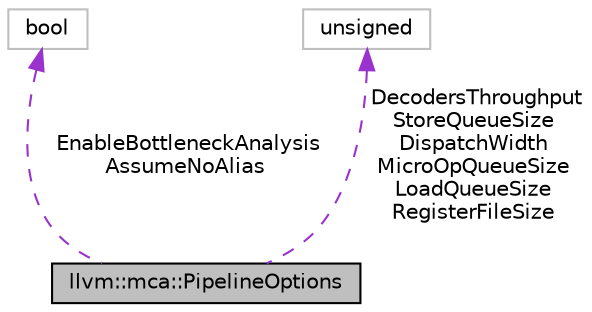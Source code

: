digraph "llvm::mca::PipelineOptions"
{
 // LATEX_PDF_SIZE
  bgcolor="transparent";
  edge [fontname="Helvetica",fontsize="10",labelfontname="Helvetica",labelfontsize="10"];
  node [fontname="Helvetica",fontsize="10",shape=record];
  Node1 [label="llvm::mca::PipelineOptions",height=0.2,width=0.4,color="black", fillcolor="grey75", style="filled", fontcolor="black",tooltip="This is a convenience struct to hold the parameters necessary for creating the pre-built \"default\" ou..."];
  Node2 -> Node1 [dir="back",color="darkorchid3",fontsize="10",style="dashed",label=" EnableBottleneckAnalysis\nAssumeNoAlias" ,fontname="Helvetica"];
  Node2 [label="bool",height=0.2,width=0.4,color="grey75",tooltip=" "];
  Node3 -> Node1 [dir="back",color="darkorchid3",fontsize="10",style="dashed",label=" DecodersThroughput\nStoreQueueSize\nDispatchWidth\nMicroOpQueueSize\nLoadQueueSize\nRegisterFileSize" ,fontname="Helvetica"];
  Node3 [label="unsigned",height=0.2,width=0.4,color="grey75",tooltip=" "];
}

